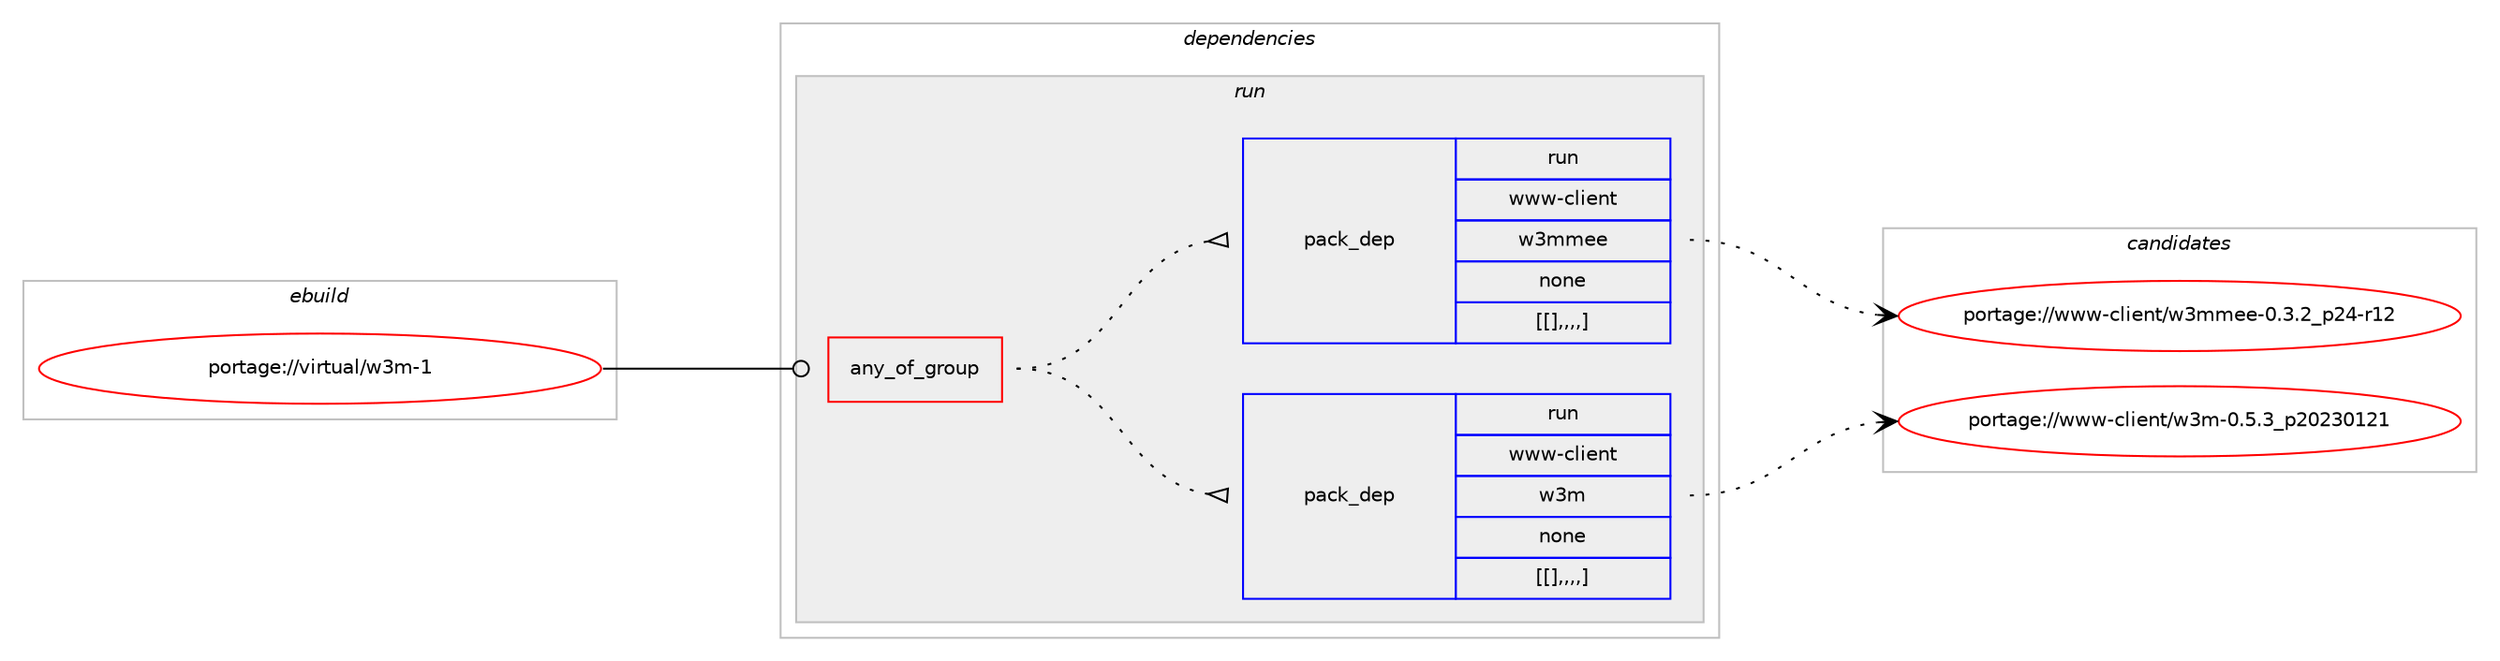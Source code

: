 digraph prolog {

# *************
# Graph options
# *************

newrank=true;
concentrate=true;
compound=true;
graph [rankdir=LR,fontname=Helvetica,fontsize=10,ranksep=1.5];#, ranksep=2.5, nodesep=0.2];
edge  [arrowhead=vee];
node  [fontname=Helvetica,fontsize=10];

# **********
# The ebuild
# **********

subgraph cluster_leftcol {
color=gray;
label=<<i>ebuild</i>>;
id [label="portage://virtual/w3m-1", color=red, width=4, href="../virtual/w3m-1.svg"];
}

# ****************
# The dependencies
# ****************

subgraph cluster_midcol {
color=gray;
label=<<i>dependencies</i>>;
subgraph cluster_compile {
fillcolor="#eeeeee";
style=filled;
label=<<i>compile</i>>;
}
subgraph cluster_compileandrun {
fillcolor="#eeeeee";
style=filled;
label=<<i>compile and run</i>>;
}
subgraph cluster_run {
fillcolor="#eeeeee";
style=filled;
label=<<i>run</i>>;
subgraph any141 {
dependency2191 [label=<<TABLE BORDER="0" CELLBORDER="1" CELLSPACING="0" CELLPADDING="4"><TR><TD CELLPADDING="10">any_of_group</TD></TR></TABLE>>, shape=none, color=red];subgraph pack1769 {
dependency2192 [label=<<TABLE BORDER="0" CELLBORDER="1" CELLSPACING="0" CELLPADDING="4" WIDTH="220"><TR><TD ROWSPAN="6" CELLPADDING="30">pack_dep</TD></TR><TR><TD WIDTH="110">run</TD></TR><TR><TD>www-client</TD></TR><TR><TD>w3m</TD></TR><TR><TD>none</TD></TR><TR><TD>[[],,,,]</TD></TR></TABLE>>, shape=none, color=blue];
}
dependency2191:e -> dependency2192:w [weight=20,style="dotted",arrowhead="oinv"];
subgraph pack1770 {
dependency2193 [label=<<TABLE BORDER="0" CELLBORDER="1" CELLSPACING="0" CELLPADDING="4" WIDTH="220"><TR><TD ROWSPAN="6" CELLPADDING="30">pack_dep</TD></TR><TR><TD WIDTH="110">run</TD></TR><TR><TD>www-client</TD></TR><TR><TD>w3mmee</TD></TR><TR><TD>none</TD></TR><TR><TD>[[],,,,]</TD></TR></TABLE>>, shape=none, color=blue];
}
dependency2191:e -> dependency2193:w [weight=20,style="dotted",arrowhead="oinv"];
}
id:e -> dependency2191:w [weight=20,style="solid",arrowhead="odot"];
}
}

# **************
# The candidates
# **************

subgraph cluster_choices {
rank=same;
color=gray;
label=<<i>candidates</i>>;

subgraph choice1769 {
color=black;
nodesep=1;
choice11911911945991081051011101164711951109454846534651951125048505148495049 [label="portage://www-client/w3m-0.5.3_p20230121", color=red, width=4,href="../www-client/w3m-0.5.3_p20230121.svg"];
dependency2192:e -> choice11911911945991081051011101164711951109454846534651951125048505148495049:w [style=dotted,weight="100"];
}
subgraph choice1770 {
color=black;
nodesep=1;
choice11911911945991081051011101164711951109109101101454846514650951125052451144950 [label="portage://www-client/w3mmee-0.3.2_p24-r12", color=red, width=4,href="../www-client/w3mmee-0.3.2_p24-r12.svg"];
dependency2193:e -> choice11911911945991081051011101164711951109109101101454846514650951125052451144950:w [style=dotted,weight="100"];
}
}

}
